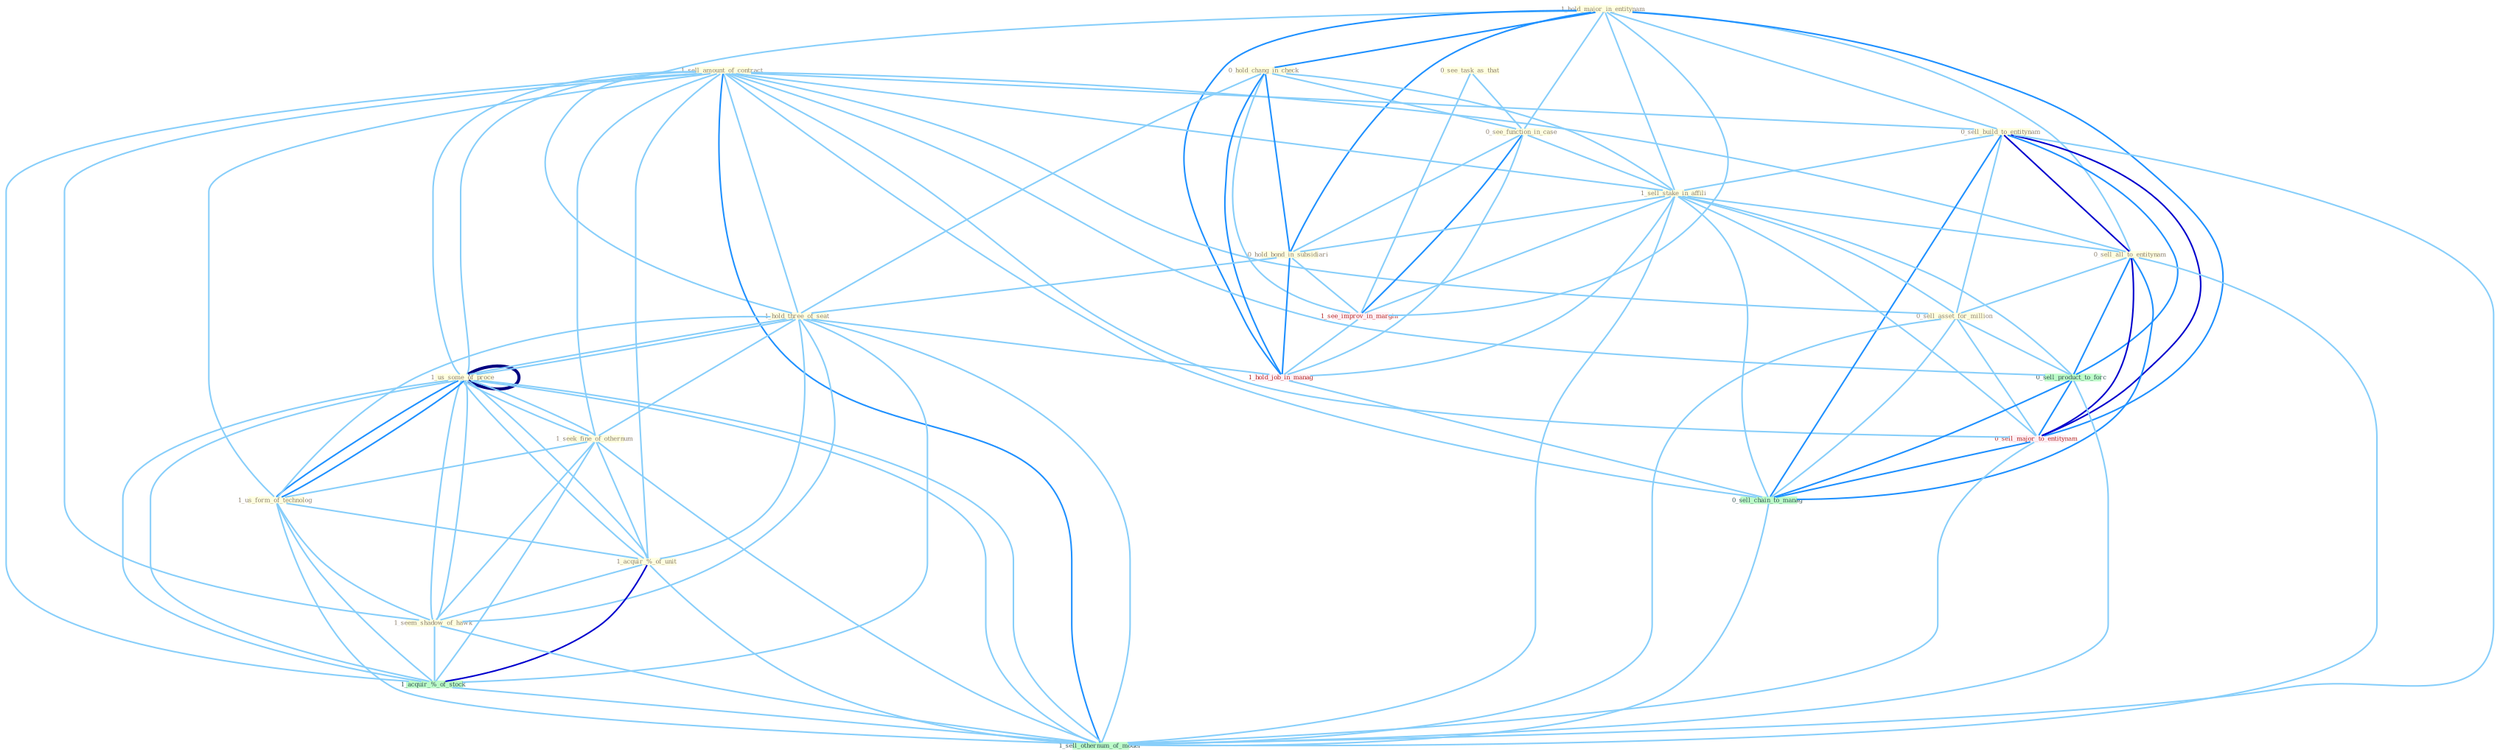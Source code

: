 Graph G{ 
    node
    [shape=polygon,style=filled,width=.5,height=.06,color="#BDFCC9",fixedsize=true,fontsize=4,
    fontcolor="#2f4f4f"];
    {node
    [color="#ffffe0", fontcolor="#8b7d6b"] "1_hold_major_in_entitynam " "0_see_task_as_that " "1_sell_amount_of_contract " "1_us_some_of_proce " "0_hold_chang_in_check " "1_seek_fine_of_othernum " "0_see_function_in_case " "0_sell_build_to_entitynam " "1_us_form_of_technolog " "1_sell_stake_in_affili " "0_hold_bond_in_subsidiari " "1_hold_three_of_seat " "1_us_some_of_proce " "1_acquir_%_of_unit " "0_sell_all_to_entitynam " "0_sell_asset_for_million " "1_seem_shadow_of_hawk "}
{node [color="#fff0f5", fontcolor="#b22222"] "1_see_improv_in_margin " "1_hold_job_in_manag " "0_sell_major_to_entitynam "}
edge [color="#B0E2FF"];

	"1_hold_major_in_entitynam " -- "0_hold_chang_in_check " [w="2", color="#1e90ff" , len=0.8];
	"1_hold_major_in_entitynam " -- "0_see_function_in_case " [w="1", color="#87cefa" ];
	"1_hold_major_in_entitynam " -- "0_sell_build_to_entitynam " [w="1", color="#87cefa" ];
	"1_hold_major_in_entitynam " -- "1_sell_stake_in_affili " [w="1", color="#87cefa" ];
	"1_hold_major_in_entitynam " -- "0_hold_bond_in_subsidiari " [w="2", color="#1e90ff" , len=0.8];
	"1_hold_major_in_entitynam " -- "1_hold_three_of_seat " [w="1", color="#87cefa" ];
	"1_hold_major_in_entitynam " -- "0_sell_all_to_entitynam " [w="1", color="#87cefa" ];
	"1_hold_major_in_entitynam " -- "1_see_improv_in_margin " [w="1", color="#87cefa" ];
	"1_hold_major_in_entitynam " -- "1_hold_job_in_manag " [w="2", color="#1e90ff" , len=0.8];
	"1_hold_major_in_entitynam " -- "0_sell_major_to_entitynam " [w="2", color="#1e90ff" , len=0.8];
	"0_see_task_as_that " -- "0_see_function_in_case " [w="1", color="#87cefa" ];
	"0_see_task_as_that " -- "1_see_improv_in_margin " [w="1", color="#87cefa" ];
	"1_sell_amount_of_contract " -- "1_us_some_of_proce " [w="1", color="#87cefa" ];
	"1_sell_amount_of_contract " -- "1_seek_fine_of_othernum " [w="1", color="#87cefa" ];
	"1_sell_amount_of_contract " -- "0_sell_build_to_entitynam " [w="1", color="#87cefa" ];
	"1_sell_amount_of_contract " -- "1_us_form_of_technolog " [w="1", color="#87cefa" ];
	"1_sell_amount_of_contract " -- "1_sell_stake_in_affili " [w="1", color="#87cefa" ];
	"1_sell_amount_of_contract " -- "1_hold_three_of_seat " [w="1", color="#87cefa" ];
	"1_sell_amount_of_contract " -- "1_us_some_of_proce " [w="1", color="#87cefa" ];
	"1_sell_amount_of_contract " -- "1_acquir_%_of_unit " [w="1", color="#87cefa" ];
	"1_sell_amount_of_contract " -- "0_sell_all_to_entitynam " [w="1", color="#87cefa" ];
	"1_sell_amount_of_contract " -- "0_sell_asset_for_million " [w="1", color="#87cefa" ];
	"1_sell_amount_of_contract " -- "1_seem_shadow_of_hawk " [w="1", color="#87cefa" ];
	"1_sell_amount_of_contract " -- "1_acquir_%_of_stock " [w="1", color="#87cefa" ];
	"1_sell_amount_of_contract " -- "0_sell_product_to_forc " [w="1", color="#87cefa" ];
	"1_sell_amount_of_contract " -- "0_sell_major_to_entitynam " [w="1", color="#87cefa" ];
	"1_sell_amount_of_contract " -- "0_sell_chain_to_manag " [w="1", color="#87cefa" ];
	"1_sell_amount_of_contract " -- "1_sell_othernum_of_model " [w="2", color="#1e90ff" , len=0.8];
	"1_us_some_of_proce " -- "1_seek_fine_of_othernum " [w="1", color="#87cefa" ];
	"1_us_some_of_proce " -- "1_us_form_of_technolog " [w="2", color="#1e90ff" , len=0.8];
	"1_us_some_of_proce " -- "1_hold_three_of_seat " [w="1", color="#87cefa" ];
	"1_us_some_of_proce " -- "1_us_some_of_proce " [w="4", style=bold, color="#000080", len=0.4];
	"1_us_some_of_proce " -- "1_acquir_%_of_unit " [w="1", color="#87cefa" ];
	"1_us_some_of_proce " -- "1_seem_shadow_of_hawk " [w="1", color="#87cefa" ];
	"1_us_some_of_proce " -- "1_acquir_%_of_stock " [w="1", color="#87cefa" ];
	"1_us_some_of_proce " -- "1_sell_othernum_of_model " [w="1", color="#87cefa" ];
	"0_hold_chang_in_check " -- "0_see_function_in_case " [w="1", color="#87cefa" ];
	"0_hold_chang_in_check " -- "1_sell_stake_in_affili " [w="1", color="#87cefa" ];
	"0_hold_chang_in_check " -- "0_hold_bond_in_subsidiari " [w="2", color="#1e90ff" , len=0.8];
	"0_hold_chang_in_check " -- "1_hold_three_of_seat " [w="1", color="#87cefa" ];
	"0_hold_chang_in_check " -- "1_see_improv_in_margin " [w="1", color="#87cefa" ];
	"0_hold_chang_in_check " -- "1_hold_job_in_manag " [w="2", color="#1e90ff" , len=0.8];
	"1_seek_fine_of_othernum " -- "1_us_form_of_technolog " [w="1", color="#87cefa" ];
	"1_seek_fine_of_othernum " -- "1_hold_three_of_seat " [w="1", color="#87cefa" ];
	"1_seek_fine_of_othernum " -- "1_us_some_of_proce " [w="1", color="#87cefa" ];
	"1_seek_fine_of_othernum " -- "1_acquir_%_of_unit " [w="1", color="#87cefa" ];
	"1_seek_fine_of_othernum " -- "1_seem_shadow_of_hawk " [w="1", color="#87cefa" ];
	"1_seek_fine_of_othernum " -- "1_acquir_%_of_stock " [w="1", color="#87cefa" ];
	"1_seek_fine_of_othernum " -- "1_sell_othernum_of_model " [w="1", color="#87cefa" ];
	"0_see_function_in_case " -- "1_sell_stake_in_affili " [w="1", color="#87cefa" ];
	"0_see_function_in_case " -- "0_hold_bond_in_subsidiari " [w="1", color="#87cefa" ];
	"0_see_function_in_case " -- "1_see_improv_in_margin " [w="2", color="#1e90ff" , len=0.8];
	"0_see_function_in_case " -- "1_hold_job_in_manag " [w="1", color="#87cefa" ];
	"0_sell_build_to_entitynam " -- "1_sell_stake_in_affili " [w="1", color="#87cefa" ];
	"0_sell_build_to_entitynam " -- "0_sell_all_to_entitynam " [w="3", color="#0000cd" , len=0.6];
	"0_sell_build_to_entitynam " -- "0_sell_asset_for_million " [w="1", color="#87cefa" ];
	"0_sell_build_to_entitynam " -- "0_sell_product_to_forc " [w="2", color="#1e90ff" , len=0.8];
	"0_sell_build_to_entitynam " -- "0_sell_major_to_entitynam " [w="3", color="#0000cd" , len=0.6];
	"0_sell_build_to_entitynam " -- "0_sell_chain_to_manag " [w="2", color="#1e90ff" , len=0.8];
	"0_sell_build_to_entitynam " -- "1_sell_othernum_of_model " [w="1", color="#87cefa" ];
	"1_us_form_of_technolog " -- "1_hold_three_of_seat " [w="1", color="#87cefa" ];
	"1_us_form_of_technolog " -- "1_us_some_of_proce " [w="2", color="#1e90ff" , len=0.8];
	"1_us_form_of_technolog " -- "1_acquir_%_of_unit " [w="1", color="#87cefa" ];
	"1_us_form_of_technolog " -- "1_seem_shadow_of_hawk " [w="1", color="#87cefa" ];
	"1_us_form_of_technolog " -- "1_acquir_%_of_stock " [w="1", color="#87cefa" ];
	"1_us_form_of_technolog " -- "1_sell_othernum_of_model " [w="1", color="#87cefa" ];
	"1_sell_stake_in_affili " -- "0_hold_bond_in_subsidiari " [w="1", color="#87cefa" ];
	"1_sell_stake_in_affili " -- "0_sell_all_to_entitynam " [w="1", color="#87cefa" ];
	"1_sell_stake_in_affili " -- "0_sell_asset_for_million " [w="1", color="#87cefa" ];
	"1_sell_stake_in_affili " -- "1_see_improv_in_margin " [w="1", color="#87cefa" ];
	"1_sell_stake_in_affili " -- "1_hold_job_in_manag " [w="1", color="#87cefa" ];
	"1_sell_stake_in_affili " -- "0_sell_product_to_forc " [w="1", color="#87cefa" ];
	"1_sell_stake_in_affili " -- "0_sell_major_to_entitynam " [w="1", color="#87cefa" ];
	"1_sell_stake_in_affili " -- "0_sell_chain_to_manag " [w="1", color="#87cefa" ];
	"1_sell_stake_in_affili " -- "1_sell_othernum_of_model " [w="1", color="#87cefa" ];
	"0_hold_bond_in_subsidiari " -- "1_hold_three_of_seat " [w="1", color="#87cefa" ];
	"0_hold_bond_in_subsidiari " -- "1_see_improv_in_margin " [w="1", color="#87cefa" ];
	"0_hold_bond_in_subsidiari " -- "1_hold_job_in_manag " [w="2", color="#1e90ff" , len=0.8];
	"1_hold_three_of_seat " -- "1_us_some_of_proce " [w="1", color="#87cefa" ];
	"1_hold_three_of_seat " -- "1_acquir_%_of_unit " [w="1", color="#87cefa" ];
	"1_hold_three_of_seat " -- "1_seem_shadow_of_hawk " [w="1", color="#87cefa" ];
	"1_hold_three_of_seat " -- "1_acquir_%_of_stock " [w="1", color="#87cefa" ];
	"1_hold_three_of_seat " -- "1_hold_job_in_manag " [w="1", color="#87cefa" ];
	"1_hold_three_of_seat " -- "1_sell_othernum_of_model " [w="1", color="#87cefa" ];
	"1_us_some_of_proce " -- "1_acquir_%_of_unit " [w="1", color="#87cefa" ];
	"1_us_some_of_proce " -- "1_seem_shadow_of_hawk " [w="1", color="#87cefa" ];
	"1_us_some_of_proce " -- "1_acquir_%_of_stock " [w="1", color="#87cefa" ];
	"1_us_some_of_proce " -- "1_sell_othernum_of_model " [w="1", color="#87cefa" ];
	"1_acquir_%_of_unit " -- "1_seem_shadow_of_hawk " [w="1", color="#87cefa" ];
	"1_acquir_%_of_unit " -- "1_acquir_%_of_stock " [w="3", color="#0000cd" , len=0.6];
	"1_acquir_%_of_unit " -- "1_sell_othernum_of_model " [w="1", color="#87cefa" ];
	"0_sell_all_to_entitynam " -- "0_sell_asset_for_million " [w="1", color="#87cefa" ];
	"0_sell_all_to_entitynam " -- "0_sell_product_to_forc " [w="2", color="#1e90ff" , len=0.8];
	"0_sell_all_to_entitynam " -- "0_sell_major_to_entitynam " [w="3", color="#0000cd" , len=0.6];
	"0_sell_all_to_entitynam " -- "0_sell_chain_to_manag " [w="2", color="#1e90ff" , len=0.8];
	"0_sell_all_to_entitynam " -- "1_sell_othernum_of_model " [w="1", color="#87cefa" ];
	"0_sell_asset_for_million " -- "0_sell_product_to_forc " [w="1", color="#87cefa" ];
	"0_sell_asset_for_million " -- "0_sell_major_to_entitynam " [w="1", color="#87cefa" ];
	"0_sell_asset_for_million " -- "0_sell_chain_to_manag " [w="1", color="#87cefa" ];
	"0_sell_asset_for_million " -- "1_sell_othernum_of_model " [w="1", color="#87cefa" ];
	"1_seem_shadow_of_hawk " -- "1_acquir_%_of_stock " [w="1", color="#87cefa" ];
	"1_seem_shadow_of_hawk " -- "1_sell_othernum_of_model " [w="1", color="#87cefa" ];
	"1_see_improv_in_margin " -- "1_hold_job_in_manag " [w="1", color="#87cefa" ];
	"1_acquir_%_of_stock " -- "1_sell_othernum_of_model " [w="1", color="#87cefa" ];
	"1_hold_job_in_manag " -- "0_sell_chain_to_manag " [w="1", color="#87cefa" ];
	"0_sell_product_to_forc " -- "0_sell_major_to_entitynam " [w="2", color="#1e90ff" , len=0.8];
	"0_sell_product_to_forc " -- "0_sell_chain_to_manag " [w="2", color="#1e90ff" , len=0.8];
	"0_sell_product_to_forc " -- "1_sell_othernum_of_model " [w="1", color="#87cefa" ];
	"0_sell_major_to_entitynam " -- "0_sell_chain_to_manag " [w="2", color="#1e90ff" , len=0.8];
	"0_sell_major_to_entitynam " -- "1_sell_othernum_of_model " [w="1", color="#87cefa" ];
	"0_sell_chain_to_manag " -- "1_sell_othernum_of_model " [w="1", color="#87cefa" ];
}